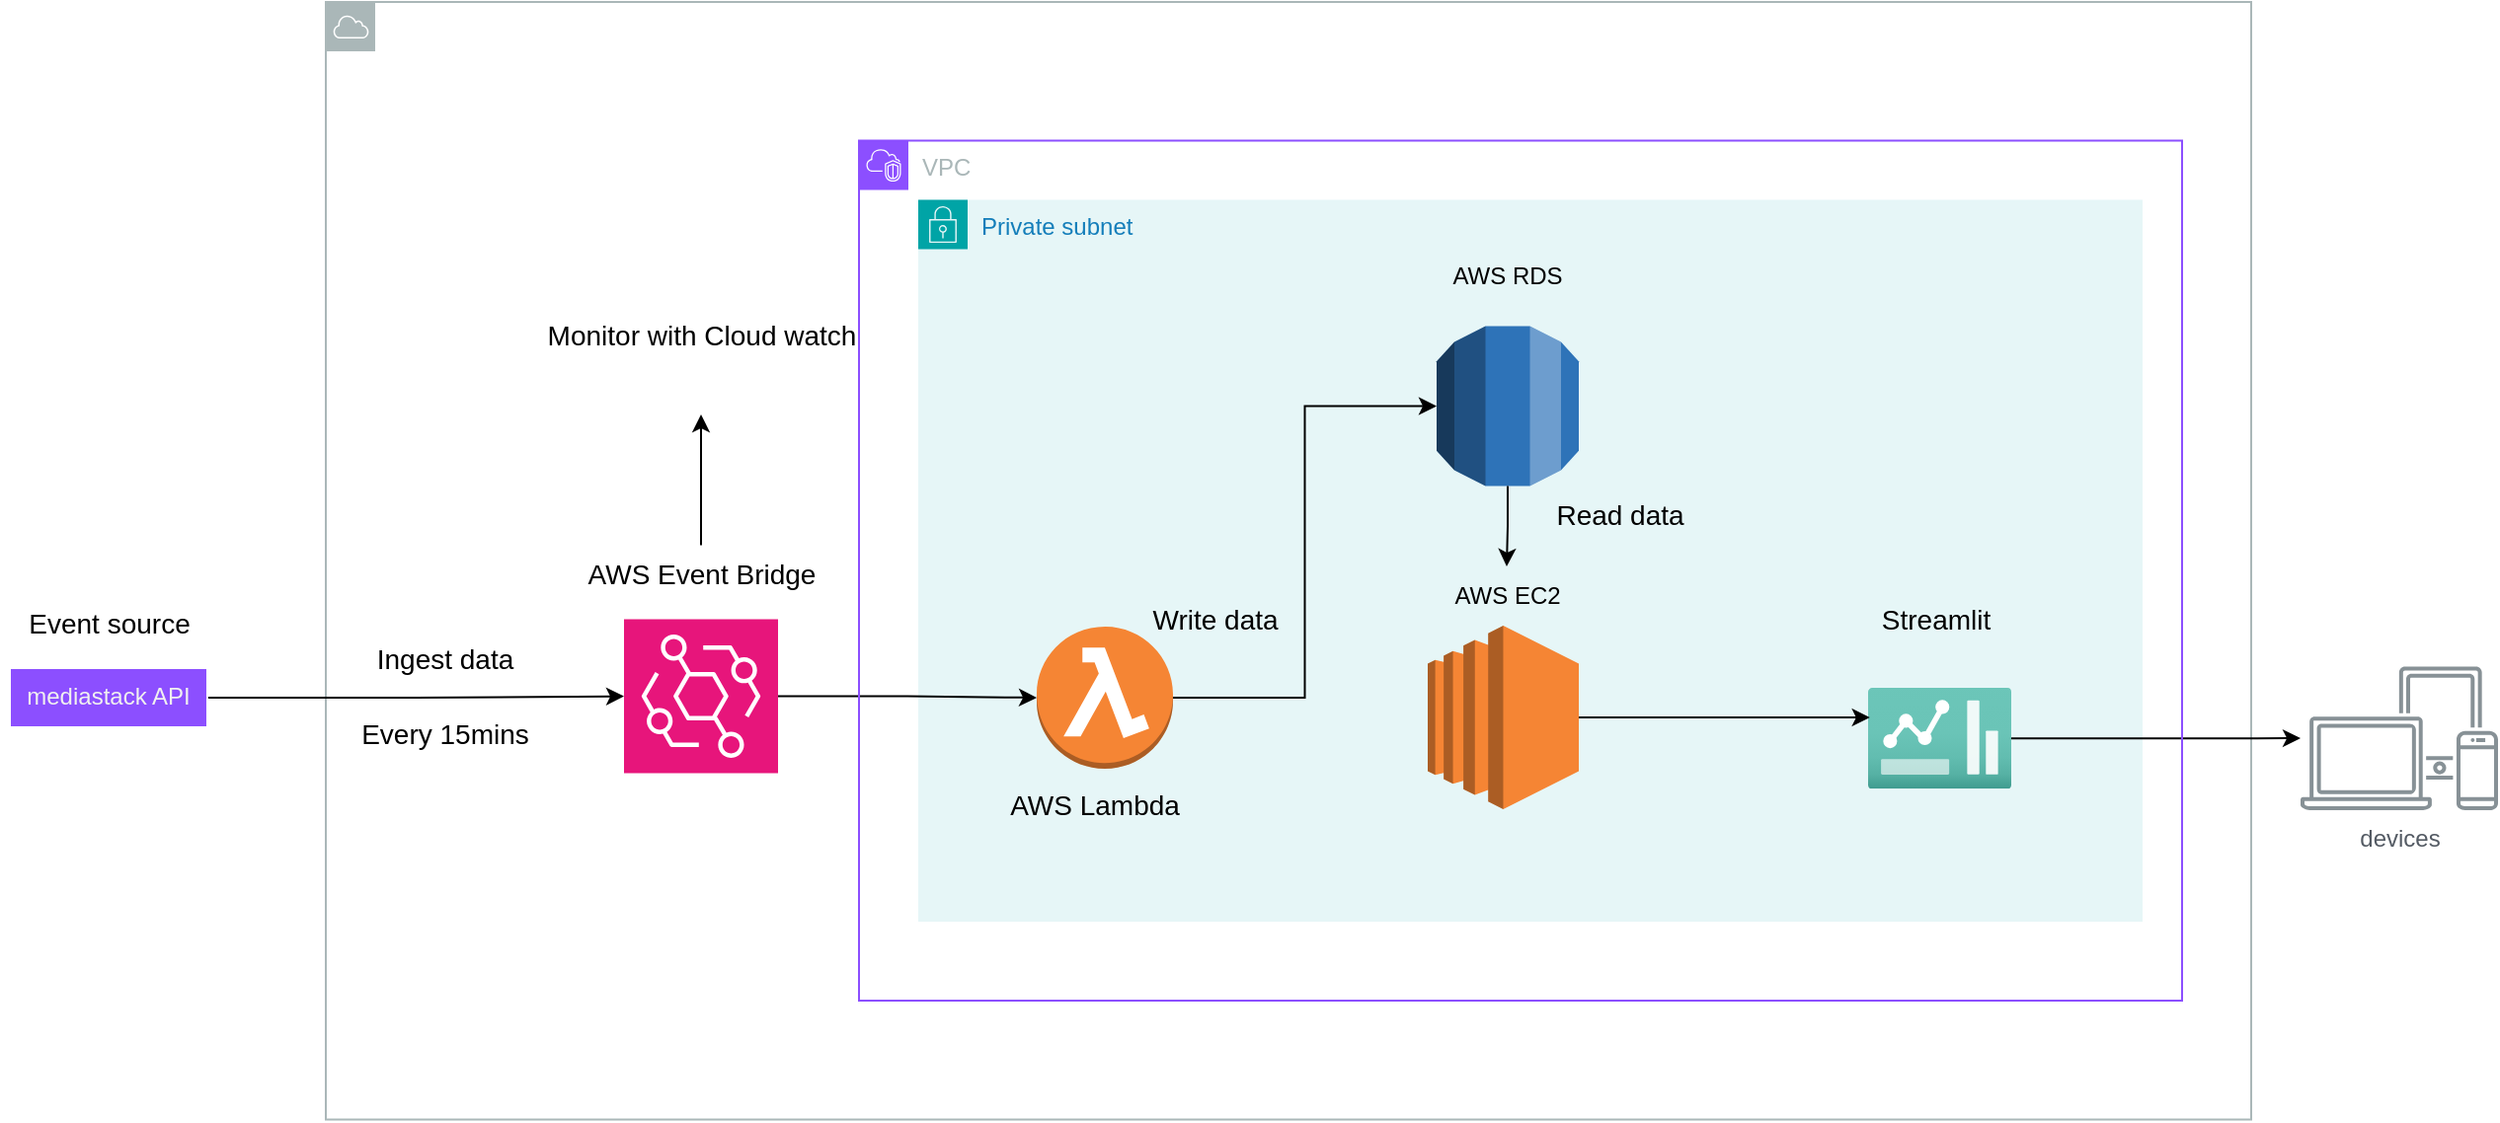 <mxfile version="24.5.3" type="device">
  <diagram name="Page-1" id="ZgTmO9pRHgYxKYWseB4_">
    <mxGraphModel dx="1481" dy="5414" grid="1" gridSize="10" guides="1" tooltips="1" connect="1" arrows="1" fold="1" page="1" pageScale="1" pageWidth="3300" pageHeight="4681" math="0" shadow="0">
      <root>
        <mxCell id="0" />
        <mxCell id="1" parent="0" />
        <mxCell id="6TX6r6Tg67Vs55nlKR88-6" value="" style="sketch=0;outlineConnect=0;gradientColor=none;html=1;whiteSpace=wrap;fontSize=12;fontStyle=0;shape=mxgraph.aws4.group;grIcon=mxgraph.aws4.group_aws_cloud;strokeColor=#AAB7B8;fillColor=none;verticalAlign=top;align=left;spacingLeft=30;fontColor=#AAB7B8;dashed=0;" parent="1" vertex="1">
          <mxGeometry x="370" y="-26.06" width="975" height="566.37" as="geometry" />
        </mxCell>
        <mxCell id="6TX6r6Tg67Vs55nlKR88-12" value="Private subnet" style="points=[[0,0],[0.25,0],[0.5,0],[0.75,0],[1,0],[1,0.25],[1,0.5],[1,0.75],[1,1],[0.75,1],[0.5,1],[0.25,1],[0,1],[0,0.75],[0,0.5],[0,0.25]];outlineConnect=0;gradientColor=none;html=1;whiteSpace=wrap;fontSize=12;fontStyle=0;container=1;pointerEvents=0;collapsible=0;recursiveResize=0;shape=mxgraph.aws4.group;grIcon=mxgraph.aws4.group_security_group;grStroke=0;strokeColor=#00A4A6;fillColor=#E6F6F7;verticalAlign=top;align=left;spacingLeft=30;fontColor=#147EBA;dashed=0;" parent="1" vertex="1">
          <mxGeometry x="670" y="74.25" width="620" height="365.75" as="geometry" />
        </mxCell>
        <mxCell id="m8AJ33ol35Gu7rsAa2ap-26" style="edgeStyle=orthogonalEdgeStyle;rounded=0;orthogonalLoop=1;jettySize=auto;html=1;" parent="1" source="uCFCVgsphtdDFgfxJPzT-8" target="m8AJ33ol35Gu7rsAa2ap-29" edge="1">
          <mxGeometry relative="1" as="geometry">
            <mxPoint x="490" y="326.5" as="targetPoint" />
          </mxGeometry>
        </mxCell>
        <mxCell id="uCFCVgsphtdDFgfxJPzT-8" value="&lt;span style=&quot;color: rgb(240, 240, 240);&quot;&gt;mediastack API&lt;/span&gt;" style="whiteSpace=wrap;html=1;verticalAlign=top;fillColor=#8C4FFF;strokeColor=#ffffff;fontColor=#232F3E;sketch=0;dashed=0;fontStyle=0;" parent="1" vertex="1">
          <mxGeometry x="210" y="311.5" width="100" height="30" as="geometry" />
        </mxCell>
        <mxCell id="yqkqHssWJPKhDFx23cp8-5" style="edgeStyle=orthogonalEdgeStyle;rounded=0;orthogonalLoop=1;jettySize=auto;html=1;" parent="1" source="uCFCVgsphtdDFgfxJPzT-29" target="6TX6r6Tg67Vs55nlKR88-26" edge="1">
          <mxGeometry relative="1" as="geometry" />
        </mxCell>
        <mxCell id="uCFCVgsphtdDFgfxJPzT-29" value="" style="image;aspect=fixed;html=1;points=[];align=center;fontSize=12;image=img/lib/azure2/general/Dashboard2.svg;" parent="1" vertex="1">
          <mxGeometry x="1151" y="321.5" width="72.5" height="51.18" as="geometry" />
        </mxCell>
        <mxCell id="uCFCVgsphtdDFgfxJPzT-36" value="&lt;font style=&quot;font-size: 14px;&quot;&gt;Streamlit&lt;/font&gt;" style="text;html=1;align=center;verticalAlign=middle;resizable=0;points=[];autosize=1;strokeColor=none;fillColor=none;" parent="1" vertex="1">
          <mxGeometry x="1145" y="272" width="80" height="30" as="geometry" />
        </mxCell>
        <mxCell id="m8AJ33ol35Gu7rsAa2ap-21" value="&lt;font style=&quot;font-size: 14px;&quot;&gt;Ingest data&lt;/font&gt;" style="text;html=1;align=center;verticalAlign=middle;resizable=0;points=[];autosize=1;strokeColor=none;fillColor=none;" parent="1" vertex="1">
          <mxGeometry x="385" y="292" width="90" height="30" as="geometry" />
        </mxCell>
        <mxCell id="m8AJ33ol35Gu7rsAa2ap-29" value="" style="sketch=0;points=[[0,0,0],[0.25,0,0],[0.5,0,0],[0.75,0,0],[1,0,0],[0,1,0],[0.25,1,0],[0.5,1,0],[0.75,1,0],[1,1,0],[0,0.25,0],[0,0.5,0],[0,0.75,0],[1,0.25,0],[1,0.5,0],[1,0.75,0]];outlineConnect=0;fontColor=#232F3E;fillColor=#E7157B;strokeColor=#ffffff;dashed=0;verticalLabelPosition=bottom;verticalAlign=top;align=center;html=1;fontSize=12;fontStyle=0;aspect=fixed;shape=mxgraph.aws4.resourceIcon;resIcon=mxgraph.aws4.eventbridge;" parent="1" vertex="1">
          <mxGeometry x="521" y="286.75" width="78" height="78" as="geometry" />
        </mxCell>
        <mxCell id="m8AJ33ol35Gu7rsAa2ap-30" style="edgeStyle=orthogonalEdgeStyle;rounded=0;orthogonalLoop=1;jettySize=auto;html=1;entryX=0;entryY=0.5;entryDx=0;entryDy=0;entryPerimeter=0;" parent="1" source="m8AJ33ol35Gu7rsAa2ap-29" target="m8AJ33ol35Gu7rsAa2ap-25" edge="1">
          <mxGeometry relative="1" as="geometry" />
        </mxCell>
        <mxCell id="m8AJ33ol35Gu7rsAa2ap-31" value="&lt;font style=&quot;font-size: 14px;&quot;&gt;AWS Event Bridge&lt;/font&gt;" style="text;html=1;align=center;verticalAlign=middle;resizable=0;points=[];autosize=1;strokeColor=none;fillColor=none;" parent="1" vertex="1">
          <mxGeometry x="490" y="249.25" width="140" height="30" as="geometry" />
        </mxCell>
        <mxCell id="CWTFZ16Qp7-V9d8X5hSK-2" value="&lt;font style=&quot;font-size: 14px;&quot;&gt;Every 15mins&lt;/font&gt;" style="text;html=1;align=center;verticalAlign=middle;resizable=0;points=[];autosize=1;strokeColor=none;fillColor=none;" parent="1" vertex="1">
          <mxGeometry x="375" y="329.5" width="110" height="30" as="geometry" />
        </mxCell>
        <mxCell id="6TX6r6Tg67Vs55nlKR88-10" value="&lt;font style=&quot;font-size: 14px;&quot;&gt;Event source&lt;/font&gt;" style="text;html=1;align=center;verticalAlign=middle;resizable=0;points=[];autosize=1;strokeColor=none;fillColor=none;" parent="1" vertex="1">
          <mxGeometry x="205" y="273.5" width="110" height="30" as="geometry" />
        </mxCell>
        <mxCell id="m8AJ33ol35Gu7rsAa2ap-15" value="" style="outlineConnect=0;dashed=0;verticalLabelPosition=bottom;verticalAlign=top;align=center;html=1;shape=mxgraph.aws3.rds;fillColor=#2E73B8;gradientColor=none;" parent="1" vertex="1">
          <mxGeometry x="932.5" y="138.25" width="72" height="81" as="geometry" />
        </mxCell>
        <mxCell id="m8AJ33ol35Gu7rsAa2ap-16" value="AWS RDS" style="text;html=1;align=center;verticalAlign=middle;resizable=0;points=[];autosize=1;strokeColor=none;fillColor=none;" parent="1" vertex="1">
          <mxGeometry x="928" y="98.25" width="80" height="30" as="geometry" />
        </mxCell>
        <mxCell id="uCFCVgsphtdDFgfxJPzT-34" value="AWS EC2" style="text;html=1;align=center;verticalAlign=middle;resizable=0;points=[];autosize=1;strokeColor=none;fillColor=none;" parent="1" vertex="1">
          <mxGeometry x="928" y="260" width="80" height="30" as="geometry" />
        </mxCell>
        <mxCell id="m8AJ33ol35Gu7rsAa2ap-10" value="" style="outlineConnect=0;dashed=0;verticalLabelPosition=bottom;verticalAlign=top;align=center;html=1;shape=mxgraph.aws3.ec2;fillColor=#F58534;gradientColor=none;" parent="1" vertex="1">
          <mxGeometry x="928" y="290" width="76.5" height="93" as="geometry" />
        </mxCell>
        <mxCell id="jn1DwHGVyes7XWvPVQ7c-1" style="edgeStyle=orthogonalEdgeStyle;rounded=0;orthogonalLoop=1;jettySize=auto;html=1;" parent="1" source="m8AJ33ol35Gu7rsAa2ap-15" target="uCFCVgsphtdDFgfxJPzT-34" edge="1">
          <mxGeometry relative="1" as="geometry" />
        </mxCell>
        <mxCell id="m8AJ33ol35Gu7rsAa2ap-19" value="&lt;font style=&quot;font-size: 14px;&quot;&gt;Write data&lt;/font&gt;" style="text;html=1;align=center;verticalAlign=middle;resizable=0;points=[];autosize=1;strokeColor=none;fillColor=none;" parent="1" vertex="1">
          <mxGeometry x="775" y="272" width="90" height="30" as="geometry" />
        </mxCell>
        <mxCell id="m8AJ33ol35Gu7rsAa2ap-20" value="&lt;font style=&quot;font-size: 14px;&quot;&gt;Read data&lt;/font&gt;" style="text;html=1;align=center;verticalAlign=middle;resizable=0;points=[];autosize=1;strokeColor=none;fillColor=none;" parent="1" vertex="1">
          <mxGeometry x="979.5" y="219.25" width="90" height="30" as="geometry" />
        </mxCell>
        <mxCell id="m8AJ33ol35Gu7rsAa2ap-25" value="" style="outlineConnect=0;dashed=0;verticalLabelPosition=bottom;verticalAlign=top;align=center;html=1;shape=mxgraph.aws3.lambda_function;fillColor=#F58534;gradientColor=none;" parent="1" vertex="1">
          <mxGeometry x="730" y="290.5" width="69" height="72" as="geometry" />
        </mxCell>
        <mxCell id="CWTFZ16Qp7-V9d8X5hSK-1" value="&lt;font style=&quot;font-size: 14px;&quot;&gt;AWS Lambda&lt;/font&gt;" style="text;html=1;align=center;verticalAlign=middle;resizable=0;points=[];autosize=1;strokeColor=none;fillColor=none;" parent="1" vertex="1">
          <mxGeometry x="704" y="365.5" width="110" height="30" as="geometry" />
        </mxCell>
        <mxCell id="m8AJ33ol35Gu7rsAa2ap-23" style="edgeStyle=orthogonalEdgeStyle;rounded=0;orthogonalLoop=1;jettySize=auto;html=1;entryX=0.012;entryY=0.294;entryDx=0;entryDy=0;entryPerimeter=0;" parent="1" source="m8AJ33ol35Gu7rsAa2ap-10" target="uCFCVgsphtdDFgfxJPzT-29" edge="1">
          <mxGeometry relative="1" as="geometry" />
        </mxCell>
        <mxCell id="jn1DwHGVyes7XWvPVQ7c-2" style="edgeStyle=orthogonalEdgeStyle;rounded=0;orthogonalLoop=1;jettySize=auto;html=1;entryX=0;entryY=0.5;entryDx=0;entryDy=0;entryPerimeter=0;" parent="1" source="m8AJ33ol35Gu7rsAa2ap-25" target="m8AJ33ol35Gu7rsAa2ap-15" edge="1">
          <mxGeometry relative="1" as="geometry" />
        </mxCell>
        <mxCell id="6TX6r6Tg67Vs55nlKR88-26" value="devices" style="sketch=0;outlineConnect=0;gradientColor=none;fontColor=#545B64;strokeColor=none;fillColor=#879196;dashed=0;verticalLabelPosition=bottom;verticalAlign=top;align=center;html=1;fontSize=12;fontStyle=0;aspect=fixed;shape=mxgraph.aws4.illustration_devices;pointerEvents=1" parent="1" vertex="1">
          <mxGeometry x="1370" y="310.59" width="100" height="73" as="geometry" />
        </mxCell>
        <mxCell id="6TX6r6Tg67Vs55nlKR88-9" value="VPC" style="points=[[0,0],[0.25,0],[0.5,0],[0.75,0],[1,0],[1,0.25],[1,0.5],[1,0.75],[1,1],[0.75,1],[0.5,1],[0.25,1],[0,1],[0,0.75],[0,0.5],[0,0.25]];outlineConnect=0;gradientColor=none;html=1;whiteSpace=wrap;fontSize=12;fontStyle=0;container=1;pointerEvents=0;collapsible=0;recursiveResize=0;shape=mxgraph.aws4.group;grIcon=mxgraph.aws4.group_vpc2;strokeColor=#8C4FFF;fillColor=none;verticalAlign=top;align=left;spacingLeft=30;fontColor=#AAB7B8;dashed=0;" parent="1" vertex="1">
          <mxGeometry x="640" y="44.25" width="670" height="435.75" as="geometry" />
        </mxCell>
        <mxCell id="yqkqHssWJPKhDFx23cp8-3" style="edgeStyle=orthogonalEdgeStyle;rounded=0;orthogonalLoop=1;jettySize=auto;html=1;entryX=0.5;entryY=1;entryDx=0;entryDy=0;entryPerimeter=0;" parent="1" source="m8AJ33ol35Gu7rsAa2ap-31" edge="1">
          <mxGeometry relative="1" as="geometry">
            <mxPoint x="560" y="183" as="targetPoint" />
          </mxGeometry>
        </mxCell>
        <mxCell id="yqkqHssWJPKhDFx23cp8-4" value="&lt;font style=&quot;font-size: 14px;&quot;&gt;Monitor with Cloud watch&lt;/font&gt;" style="text;html=1;align=center;verticalAlign=middle;resizable=0;points=[];autosize=1;strokeColor=none;fillColor=none;" parent="1" vertex="1">
          <mxGeometry x="470" y="128.25" width="180" height="30" as="geometry" />
        </mxCell>
      </root>
    </mxGraphModel>
  </diagram>
</mxfile>
